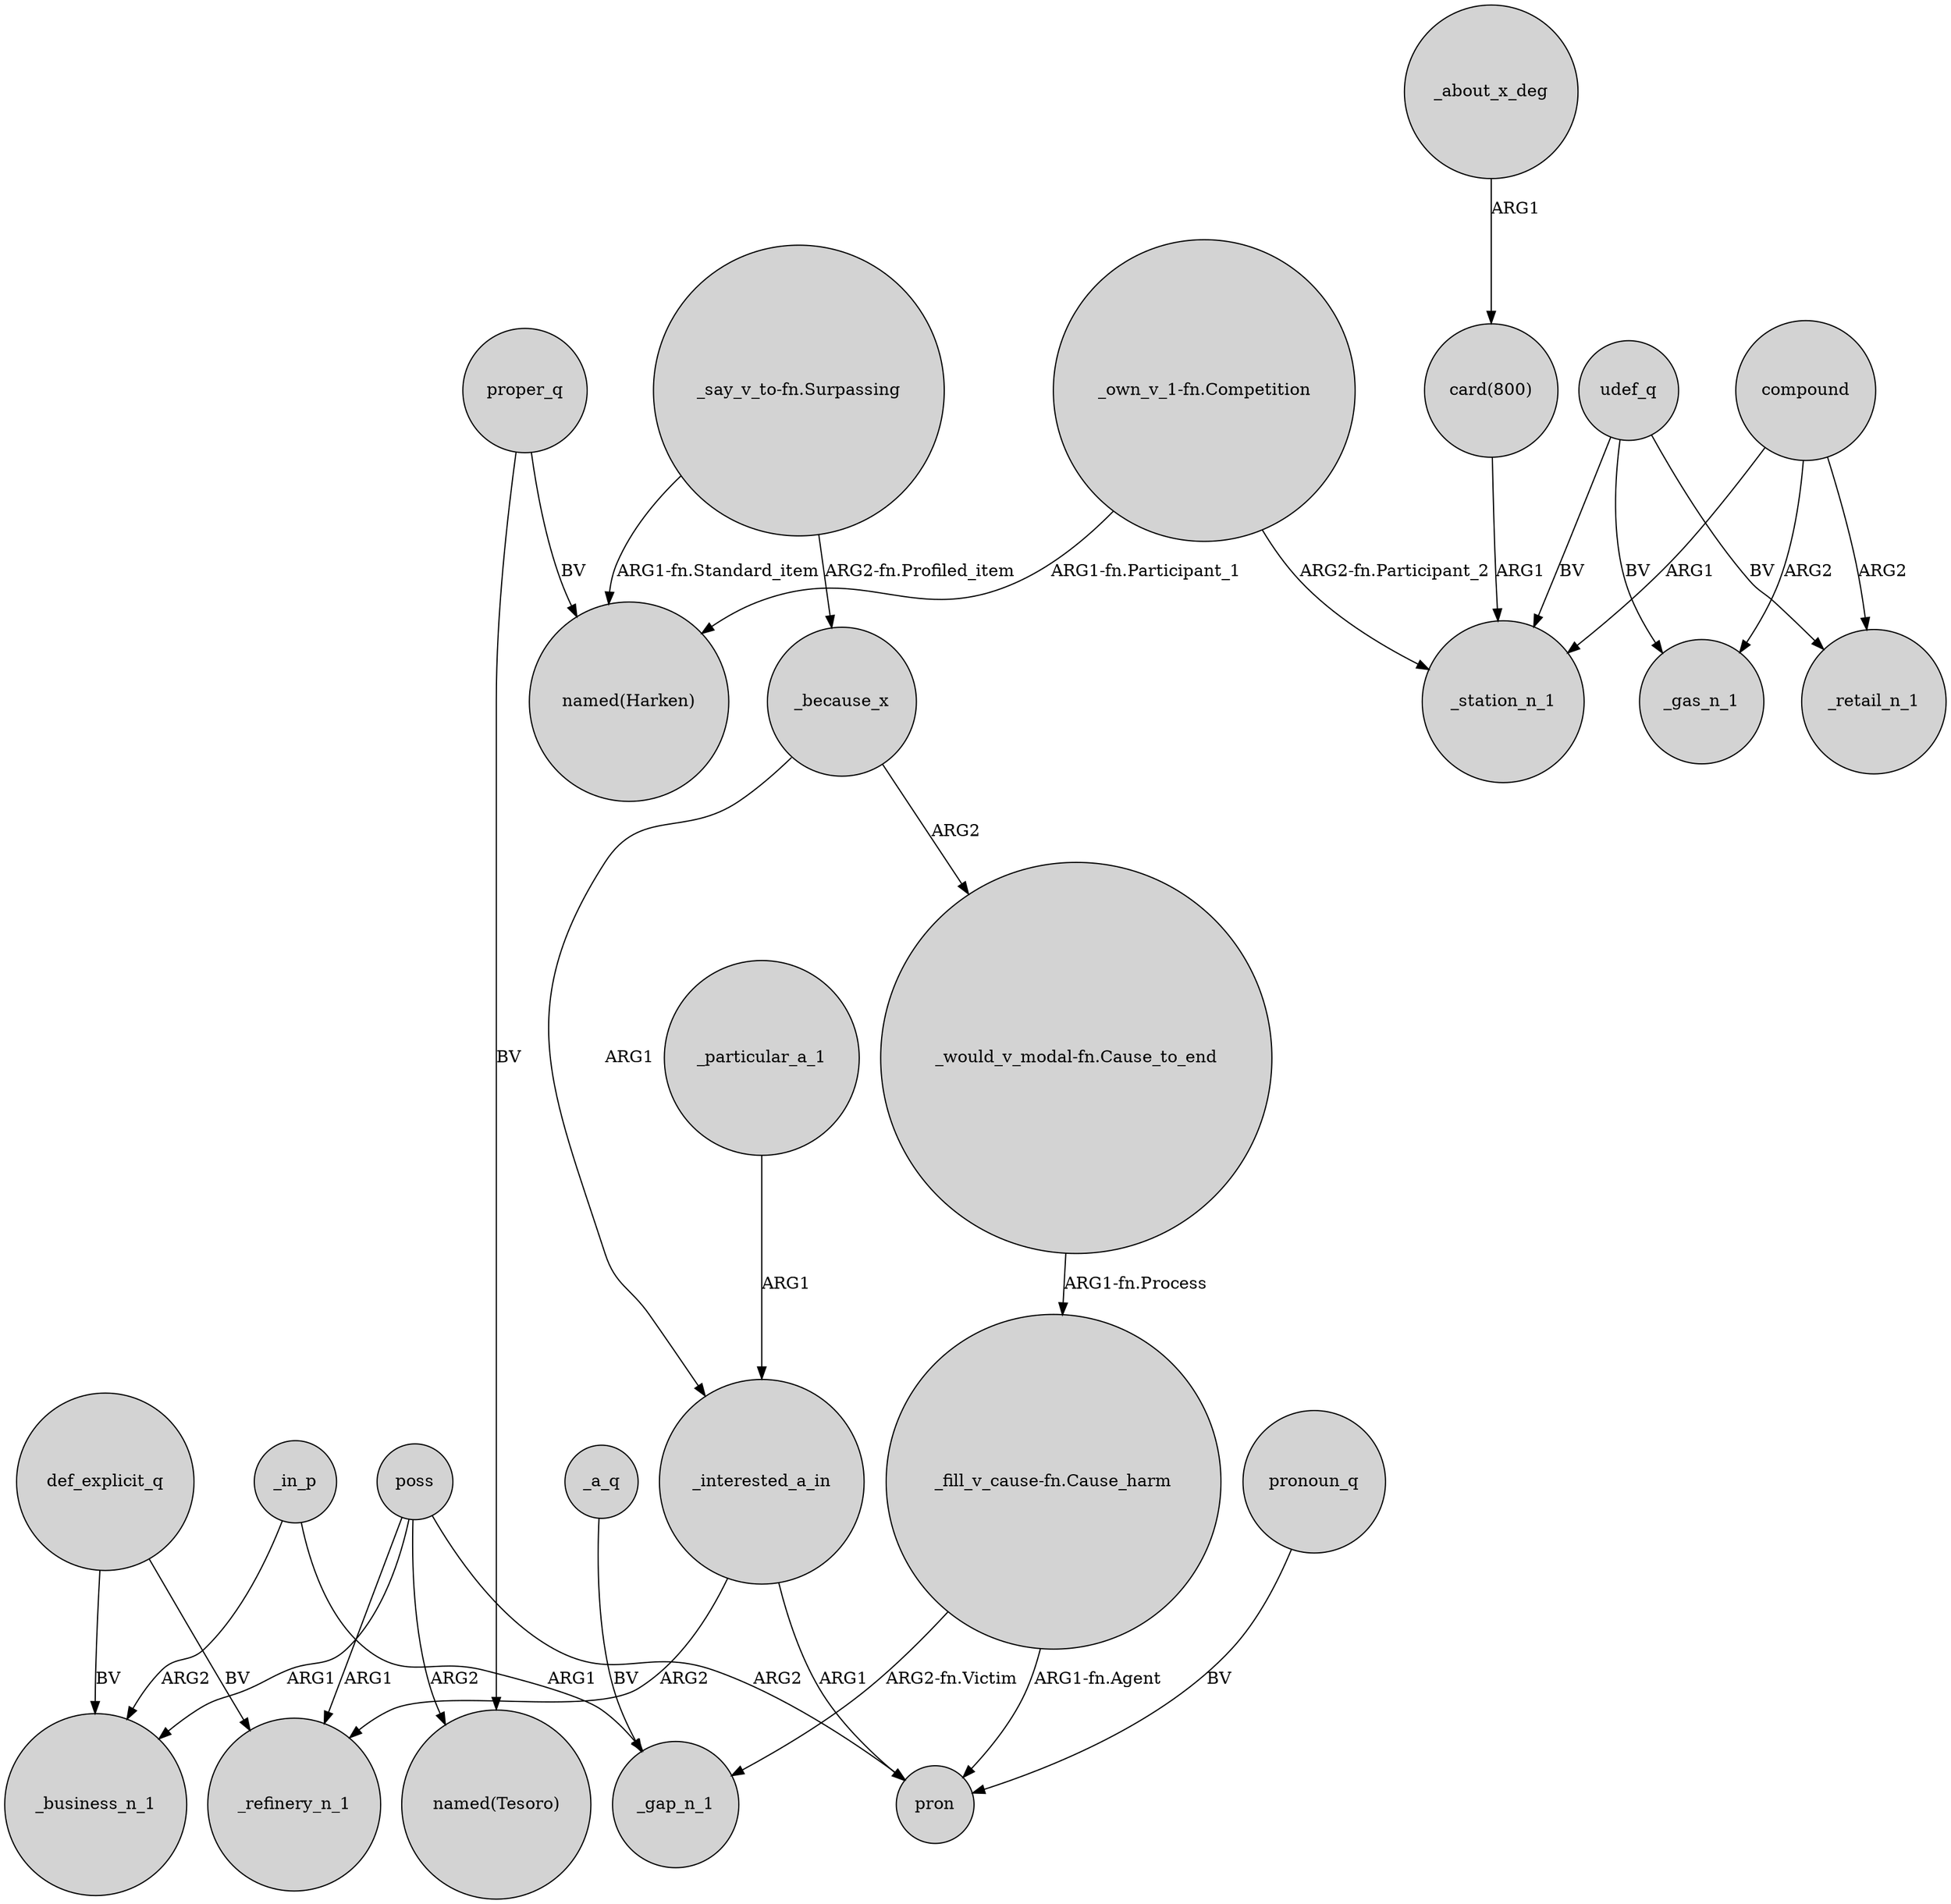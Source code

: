 digraph {
	node [shape=circle style=filled]
	def_explicit_q -> _business_n_1 [label=BV]
	_because_x -> _interested_a_in [label=ARG1]
	proper_q -> "named(Harken)" [label=BV]
	poss -> "named(Tesoro)" [label=ARG2]
	poss -> _business_n_1 [label=ARG1]
	_particular_a_1 -> _interested_a_in [label=ARG1]
	compound -> _station_n_1 [label=ARG1]
	"card(800)" -> _station_n_1 [label=ARG1]
	compound -> _gas_n_1 [label=ARG2]
	"_say_v_to-fn.Surpassing" -> "named(Harken)" [label="ARG1-fn.Standard_item"]
	def_explicit_q -> _refinery_n_1 [label=BV]
	"_own_v_1-fn.Competition" -> _station_n_1 [label="ARG2-fn.Participant_2"]
	"_would_v_modal-fn.Cause_to_end" -> "_fill_v_cause-fn.Cause_harm" [label="ARG1-fn.Process"]
	"_fill_v_cause-fn.Cause_harm" -> _gap_n_1 [label="ARG2-fn.Victim"]
	compound -> _retail_n_1 [label=ARG2]
	pronoun_q -> pron [label=BV]
	_because_x -> "_would_v_modal-fn.Cause_to_end" [label=ARG2]
	udef_q -> _retail_n_1 [label=BV]
	poss -> pron [label=ARG2]
	_about_x_deg -> "card(800)" [label=ARG1]
	"_own_v_1-fn.Competition" -> "named(Harken)" [label="ARG1-fn.Participant_1"]
	proper_q -> "named(Tesoro)" [label=BV]
	udef_q -> _station_n_1 [label=BV]
	poss -> _refinery_n_1 [label=ARG1]
	_interested_a_in -> pron [label=ARG1]
	"_say_v_to-fn.Surpassing" -> _because_x [label="ARG2-fn.Profiled_item"]
	_in_p -> _business_n_1 [label=ARG2]
	_interested_a_in -> _refinery_n_1 [label=ARG2]
	udef_q -> _gas_n_1 [label=BV]
	"_fill_v_cause-fn.Cause_harm" -> pron [label="ARG1-fn.Agent"]
	_a_q -> _gap_n_1 [label=BV]
	_in_p -> _gap_n_1 [label=ARG1]
}
